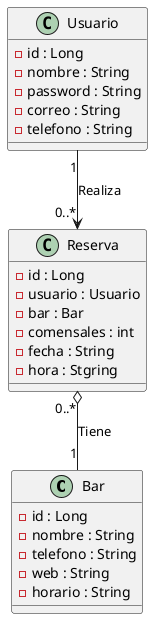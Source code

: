 @startuml

class Bar{
    - id : Long
    - nombre : String
    - telefono : String
    - web : String
    - horario : String
}

class Usuario{
    - id : Long
    - nombre : String
    - password : String
    - correo : String
    - telefono : String
}

class Reserva{
    - id : Long
    - usuario : Usuario
    - bar : Bar
    - comensales : int
    - fecha : String
    - hora : Stgring
}

Usuario "1" --> "0..*" Reserva : Realiza

Reserva "0..*" o-- "1" Bar : Tiene

@enduml
